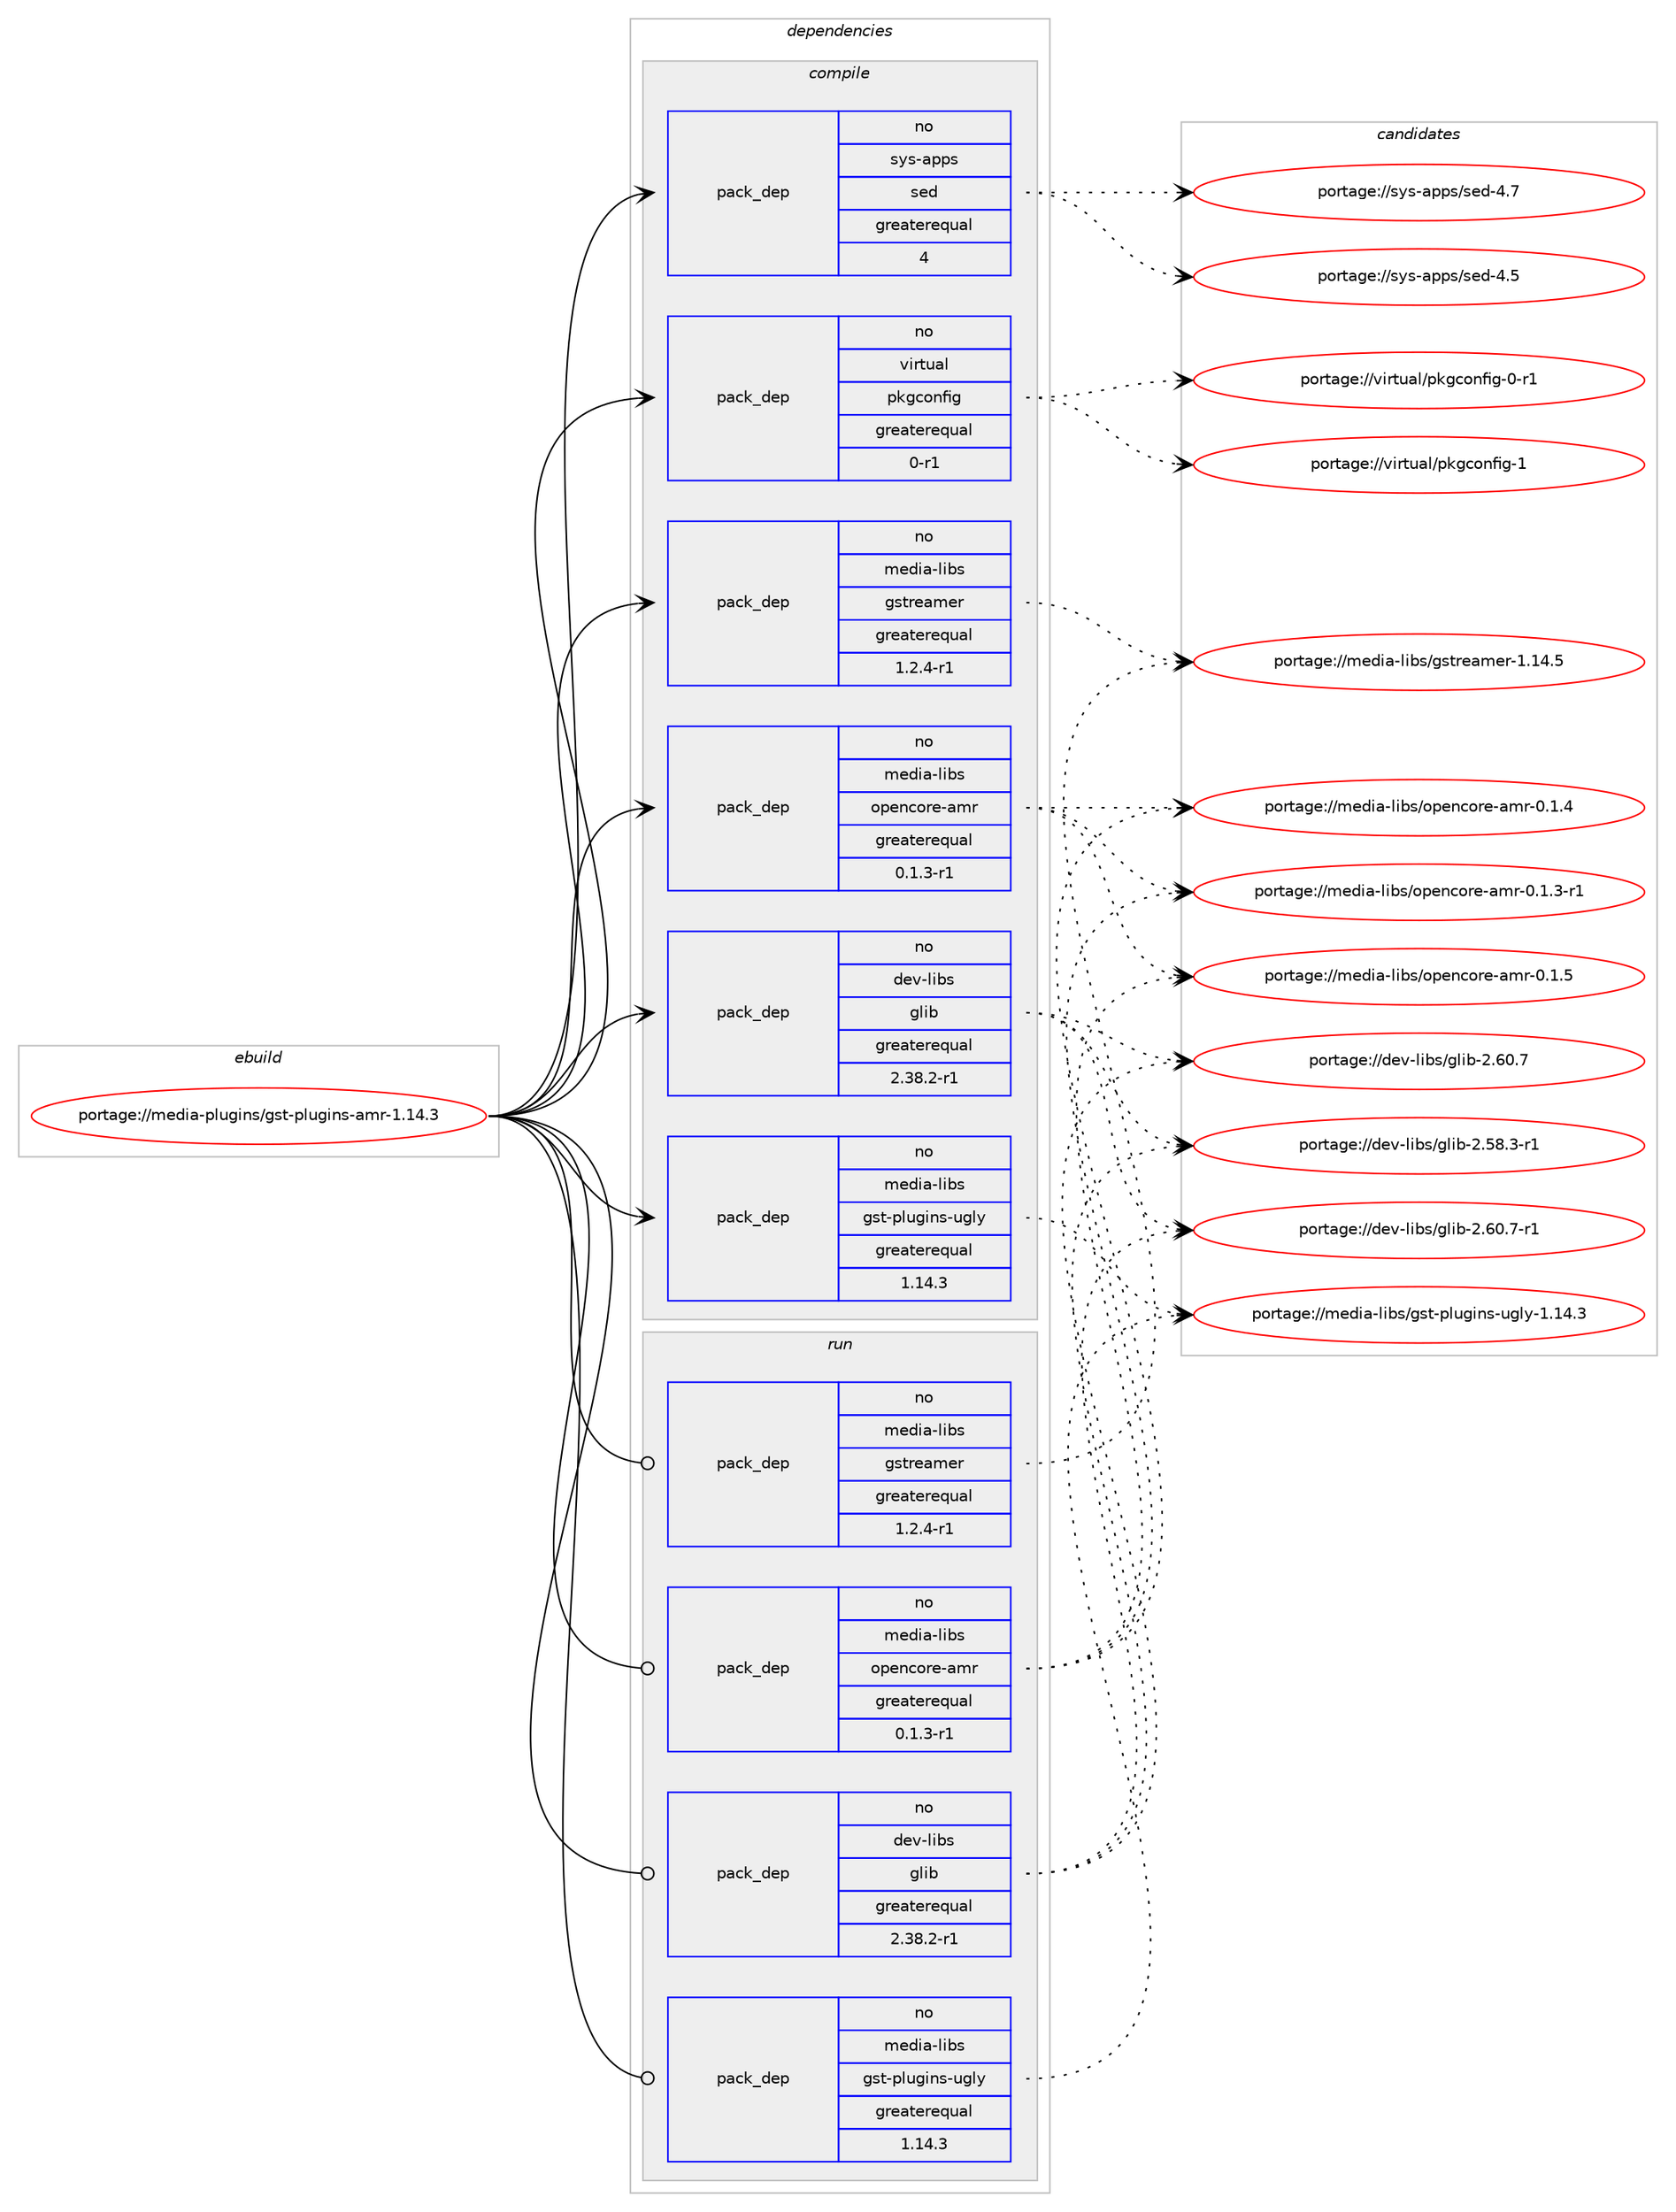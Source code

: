 digraph prolog {

# *************
# Graph options
# *************

newrank=true;
concentrate=true;
compound=true;
graph [rankdir=LR,fontname=Helvetica,fontsize=10,ranksep=1.5];#, ranksep=2.5, nodesep=0.2];
edge  [arrowhead=vee];
node  [fontname=Helvetica,fontsize=10];

# **********
# The ebuild
# **********

subgraph cluster_leftcol {
color=gray;
label=<<i>ebuild</i>>;
id [label="portage://media-plugins/gst-plugins-amr-1.14.3", color=red, width=4, href="../media-plugins/gst-plugins-amr-1.14.3.svg"];
}

# ****************
# The dependencies
# ****************

subgraph cluster_midcol {
color=gray;
label=<<i>dependencies</i>>;
subgraph cluster_compile {
fillcolor="#eeeeee";
style=filled;
label=<<i>compile</i>>;
subgraph pack153741 {
dependency202033 [label=<<TABLE BORDER="0" CELLBORDER="1" CELLSPACING="0" CELLPADDING="4" WIDTH="220"><TR><TD ROWSPAN="6" CELLPADDING="30">pack_dep</TD></TR><TR><TD WIDTH="110">no</TD></TR><TR><TD>dev-libs</TD></TR><TR><TD>glib</TD></TR><TR><TD>greaterequal</TD></TR><TR><TD>2.38.2-r1</TD></TR></TABLE>>, shape=none, color=blue];
}
id:e -> dependency202033:w [weight=20,style="solid",arrowhead="vee"];
subgraph pack153742 {
dependency202034 [label=<<TABLE BORDER="0" CELLBORDER="1" CELLSPACING="0" CELLPADDING="4" WIDTH="220"><TR><TD ROWSPAN="6" CELLPADDING="30">pack_dep</TD></TR><TR><TD WIDTH="110">no</TD></TR><TR><TD>media-libs</TD></TR><TR><TD>gst-plugins-ugly</TD></TR><TR><TD>greaterequal</TD></TR><TR><TD>1.14.3</TD></TR></TABLE>>, shape=none, color=blue];
}
id:e -> dependency202034:w [weight=20,style="solid",arrowhead="vee"];
subgraph pack153743 {
dependency202035 [label=<<TABLE BORDER="0" CELLBORDER="1" CELLSPACING="0" CELLPADDING="4" WIDTH="220"><TR><TD ROWSPAN="6" CELLPADDING="30">pack_dep</TD></TR><TR><TD WIDTH="110">no</TD></TR><TR><TD>media-libs</TD></TR><TR><TD>gstreamer</TD></TR><TR><TD>greaterequal</TD></TR><TR><TD>1.2.4-r1</TD></TR></TABLE>>, shape=none, color=blue];
}
id:e -> dependency202035:w [weight=20,style="solid",arrowhead="vee"];
subgraph pack153744 {
dependency202036 [label=<<TABLE BORDER="0" CELLBORDER="1" CELLSPACING="0" CELLPADDING="4" WIDTH="220"><TR><TD ROWSPAN="6" CELLPADDING="30">pack_dep</TD></TR><TR><TD WIDTH="110">no</TD></TR><TR><TD>media-libs</TD></TR><TR><TD>opencore-amr</TD></TR><TR><TD>greaterequal</TD></TR><TR><TD>0.1.3-r1</TD></TR></TABLE>>, shape=none, color=blue];
}
id:e -> dependency202036:w [weight=20,style="solid",arrowhead="vee"];
subgraph pack153745 {
dependency202037 [label=<<TABLE BORDER="0" CELLBORDER="1" CELLSPACING="0" CELLPADDING="4" WIDTH="220"><TR><TD ROWSPAN="6" CELLPADDING="30">pack_dep</TD></TR><TR><TD WIDTH="110">no</TD></TR><TR><TD>sys-apps</TD></TR><TR><TD>sed</TD></TR><TR><TD>greaterequal</TD></TR><TR><TD>4</TD></TR></TABLE>>, shape=none, color=blue];
}
id:e -> dependency202037:w [weight=20,style="solid",arrowhead="vee"];
subgraph pack153746 {
dependency202038 [label=<<TABLE BORDER="0" CELLBORDER="1" CELLSPACING="0" CELLPADDING="4" WIDTH="220"><TR><TD ROWSPAN="6" CELLPADDING="30">pack_dep</TD></TR><TR><TD WIDTH="110">no</TD></TR><TR><TD>virtual</TD></TR><TR><TD>pkgconfig</TD></TR><TR><TD>greaterequal</TD></TR><TR><TD>0-r1</TD></TR></TABLE>>, shape=none, color=blue];
}
id:e -> dependency202038:w [weight=20,style="solid",arrowhead="vee"];
}
subgraph cluster_compileandrun {
fillcolor="#eeeeee";
style=filled;
label=<<i>compile and run</i>>;
}
subgraph cluster_run {
fillcolor="#eeeeee";
style=filled;
label=<<i>run</i>>;
subgraph pack153747 {
dependency202039 [label=<<TABLE BORDER="0" CELLBORDER="1" CELLSPACING="0" CELLPADDING="4" WIDTH="220"><TR><TD ROWSPAN="6" CELLPADDING="30">pack_dep</TD></TR><TR><TD WIDTH="110">no</TD></TR><TR><TD>dev-libs</TD></TR><TR><TD>glib</TD></TR><TR><TD>greaterequal</TD></TR><TR><TD>2.38.2-r1</TD></TR></TABLE>>, shape=none, color=blue];
}
id:e -> dependency202039:w [weight=20,style="solid",arrowhead="odot"];
subgraph pack153748 {
dependency202040 [label=<<TABLE BORDER="0" CELLBORDER="1" CELLSPACING="0" CELLPADDING="4" WIDTH="220"><TR><TD ROWSPAN="6" CELLPADDING="30">pack_dep</TD></TR><TR><TD WIDTH="110">no</TD></TR><TR><TD>media-libs</TD></TR><TR><TD>gst-plugins-ugly</TD></TR><TR><TD>greaterequal</TD></TR><TR><TD>1.14.3</TD></TR></TABLE>>, shape=none, color=blue];
}
id:e -> dependency202040:w [weight=20,style="solid",arrowhead="odot"];
subgraph pack153749 {
dependency202041 [label=<<TABLE BORDER="0" CELLBORDER="1" CELLSPACING="0" CELLPADDING="4" WIDTH="220"><TR><TD ROWSPAN="6" CELLPADDING="30">pack_dep</TD></TR><TR><TD WIDTH="110">no</TD></TR><TR><TD>media-libs</TD></TR><TR><TD>gstreamer</TD></TR><TR><TD>greaterequal</TD></TR><TR><TD>1.2.4-r1</TD></TR></TABLE>>, shape=none, color=blue];
}
id:e -> dependency202041:w [weight=20,style="solid",arrowhead="odot"];
subgraph pack153750 {
dependency202042 [label=<<TABLE BORDER="0" CELLBORDER="1" CELLSPACING="0" CELLPADDING="4" WIDTH="220"><TR><TD ROWSPAN="6" CELLPADDING="30">pack_dep</TD></TR><TR><TD WIDTH="110">no</TD></TR><TR><TD>media-libs</TD></TR><TR><TD>opencore-amr</TD></TR><TR><TD>greaterequal</TD></TR><TR><TD>0.1.3-r1</TD></TR></TABLE>>, shape=none, color=blue];
}
id:e -> dependency202042:w [weight=20,style="solid",arrowhead="odot"];
}
}

# **************
# The candidates
# **************

subgraph cluster_choices {
rank=same;
color=gray;
label=<<i>candidates</i>>;

subgraph choice153741 {
color=black;
nodesep=1;
choice10010111845108105981154710310810598455046544846554511449 [label="portage://dev-libs/glib-2.60.7-r1", color=red, width=4,href="../dev-libs/glib-2.60.7-r1.svg"];
choice1001011184510810598115471031081059845504654484655 [label="portage://dev-libs/glib-2.60.7", color=red, width=4,href="../dev-libs/glib-2.60.7.svg"];
choice10010111845108105981154710310810598455046535646514511449 [label="portage://dev-libs/glib-2.58.3-r1", color=red, width=4,href="../dev-libs/glib-2.58.3-r1.svg"];
dependency202033:e -> choice10010111845108105981154710310810598455046544846554511449:w [style=dotted,weight="100"];
dependency202033:e -> choice1001011184510810598115471031081059845504654484655:w [style=dotted,weight="100"];
dependency202033:e -> choice10010111845108105981154710310810598455046535646514511449:w [style=dotted,weight="100"];
}
subgraph choice153742 {
color=black;
nodesep=1;
choice10910110010597451081059811547103115116451121081171031051101154511710310812145494649524651 [label="portage://media-libs/gst-plugins-ugly-1.14.3", color=red, width=4,href="../media-libs/gst-plugins-ugly-1.14.3.svg"];
dependency202034:e -> choice10910110010597451081059811547103115116451121081171031051101154511710310812145494649524651:w [style=dotted,weight="100"];
}
subgraph choice153743 {
color=black;
nodesep=1;
choice109101100105974510810598115471031151161141019710910111445494649524653 [label="portage://media-libs/gstreamer-1.14.5", color=red, width=4,href="../media-libs/gstreamer-1.14.5.svg"];
dependency202035:e -> choice109101100105974510810598115471031151161141019710910111445494649524653:w [style=dotted,weight="100"];
}
subgraph choice153744 {
color=black;
nodesep=1;
choice10910110010597451081059811547111112101110991111141014597109114454846494653 [label="portage://media-libs/opencore-amr-0.1.5", color=red, width=4,href="../media-libs/opencore-amr-0.1.5.svg"];
choice10910110010597451081059811547111112101110991111141014597109114454846494652 [label="portage://media-libs/opencore-amr-0.1.4", color=red, width=4,href="../media-libs/opencore-amr-0.1.4.svg"];
choice109101100105974510810598115471111121011109911111410145971091144548464946514511449 [label="portage://media-libs/opencore-amr-0.1.3-r1", color=red, width=4,href="../media-libs/opencore-amr-0.1.3-r1.svg"];
dependency202036:e -> choice10910110010597451081059811547111112101110991111141014597109114454846494653:w [style=dotted,weight="100"];
dependency202036:e -> choice10910110010597451081059811547111112101110991111141014597109114454846494652:w [style=dotted,weight="100"];
dependency202036:e -> choice109101100105974510810598115471111121011109911111410145971091144548464946514511449:w [style=dotted,weight="100"];
}
subgraph choice153745 {
color=black;
nodesep=1;
choice11512111545971121121154711510110045524655 [label="portage://sys-apps/sed-4.7", color=red, width=4,href="../sys-apps/sed-4.7.svg"];
choice11512111545971121121154711510110045524653 [label="portage://sys-apps/sed-4.5", color=red, width=4,href="../sys-apps/sed-4.5.svg"];
dependency202037:e -> choice11512111545971121121154711510110045524655:w [style=dotted,weight="100"];
dependency202037:e -> choice11512111545971121121154711510110045524653:w [style=dotted,weight="100"];
}
subgraph choice153746 {
color=black;
nodesep=1;
choice1181051141161179710847112107103991111101021051034549 [label="portage://virtual/pkgconfig-1", color=red, width=4,href="../virtual/pkgconfig-1.svg"];
choice11810511411611797108471121071039911111010210510345484511449 [label="portage://virtual/pkgconfig-0-r1", color=red, width=4,href="../virtual/pkgconfig-0-r1.svg"];
dependency202038:e -> choice1181051141161179710847112107103991111101021051034549:w [style=dotted,weight="100"];
dependency202038:e -> choice11810511411611797108471121071039911111010210510345484511449:w [style=dotted,weight="100"];
}
subgraph choice153747 {
color=black;
nodesep=1;
choice10010111845108105981154710310810598455046544846554511449 [label="portage://dev-libs/glib-2.60.7-r1", color=red, width=4,href="../dev-libs/glib-2.60.7-r1.svg"];
choice1001011184510810598115471031081059845504654484655 [label="portage://dev-libs/glib-2.60.7", color=red, width=4,href="../dev-libs/glib-2.60.7.svg"];
choice10010111845108105981154710310810598455046535646514511449 [label="portage://dev-libs/glib-2.58.3-r1", color=red, width=4,href="../dev-libs/glib-2.58.3-r1.svg"];
dependency202039:e -> choice10010111845108105981154710310810598455046544846554511449:w [style=dotted,weight="100"];
dependency202039:e -> choice1001011184510810598115471031081059845504654484655:w [style=dotted,weight="100"];
dependency202039:e -> choice10010111845108105981154710310810598455046535646514511449:w [style=dotted,weight="100"];
}
subgraph choice153748 {
color=black;
nodesep=1;
choice10910110010597451081059811547103115116451121081171031051101154511710310812145494649524651 [label="portage://media-libs/gst-plugins-ugly-1.14.3", color=red, width=4,href="../media-libs/gst-plugins-ugly-1.14.3.svg"];
dependency202040:e -> choice10910110010597451081059811547103115116451121081171031051101154511710310812145494649524651:w [style=dotted,weight="100"];
}
subgraph choice153749 {
color=black;
nodesep=1;
choice109101100105974510810598115471031151161141019710910111445494649524653 [label="portage://media-libs/gstreamer-1.14.5", color=red, width=4,href="../media-libs/gstreamer-1.14.5.svg"];
dependency202041:e -> choice109101100105974510810598115471031151161141019710910111445494649524653:w [style=dotted,weight="100"];
}
subgraph choice153750 {
color=black;
nodesep=1;
choice10910110010597451081059811547111112101110991111141014597109114454846494653 [label="portage://media-libs/opencore-amr-0.1.5", color=red, width=4,href="../media-libs/opencore-amr-0.1.5.svg"];
choice10910110010597451081059811547111112101110991111141014597109114454846494652 [label="portage://media-libs/opencore-amr-0.1.4", color=red, width=4,href="../media-libs/opencore-amr-0.1.4.svg"];
choice109101100105974510810598115471111121011109911111410145971091144548464946514511449 [label="portage://media-libs/opencore-amr-0.1.3-r1", color=red, width=4,href="../media-libs/opencore-amr-0.1.3-r1.svg"];
dependency202042:e -> choice10910110010597451081059811547111112101110991111141014597109114454846494653:w [style=dotted,weight="100"];
dependency202042:e -> choice10910110010597451081059811547111112101110991111141014597109114454846494652:w [style=dotted,weight="100"];
dependency202042:e -> choice109101100105974510810598115471111121011109911111410145971091144548464946514511449:w [style=dotted,weight="100"];
}
}

}
